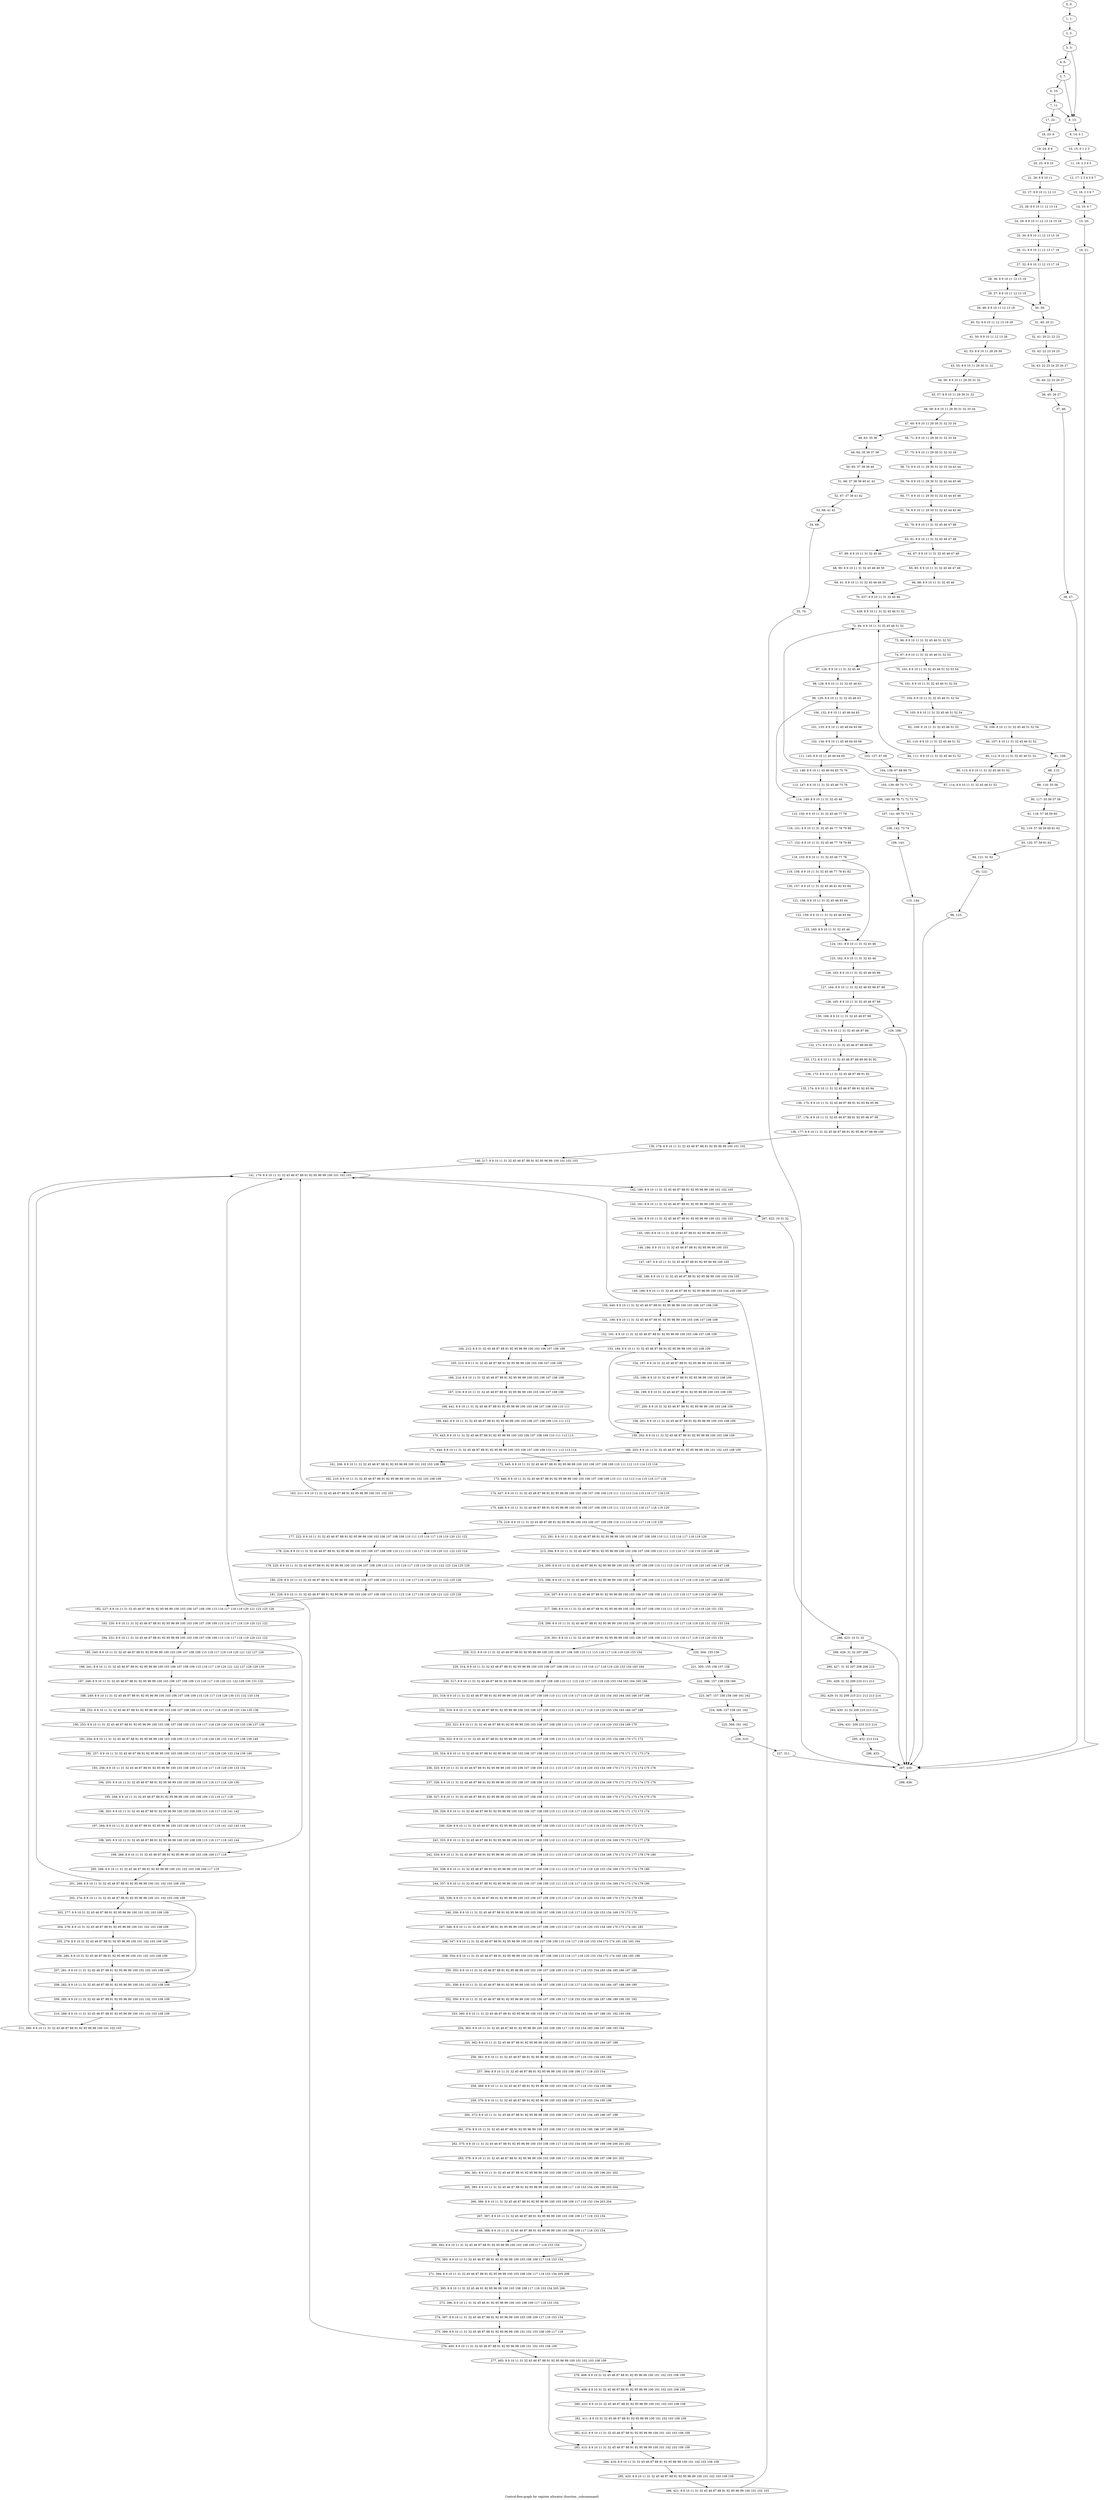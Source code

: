 digraph G {
graph [label="Control-flow-graph for register allocator (function _subcommand)"]
0[label="0, 0: "];
1[label="1, 1: "];
2[label="2, 2: "];
3[label="3, 3: "];
4[label="4, 6: "];
5[label="5, 7: "];
6[label="6, 10: "];
7[label="7, 11: "];
8[label="8, 13: "];
9[label="9, 14: 0 1 "];
10[label="10, 15: 0 1 2 3 "];
11[label="11, 16: 2 3 4 5 "];
12[label="12, 17: 2 3 4 5 6 7 "];
13[label="13, 18: 2 3 6 7 "];
14[label="14, 19: 6 7 "];
15[label="15, 20: "];
16[label="16, 21: "];
17[label="17, 22: "];
18[label="18, 23: 8 "];
19[label="19, 24: 8 9 "];
20[label="20, 25: 8 9 10 "];
21[label="21, 26: 8 9 10 11 "];
22[label="22, 27: 8 9 10 11 12 13 "];
23[label="23, 28: 8 9 10 11 12 13 14 "];
24[label="24, 29: 8 9 10 11 12 13 14 15 16 "];
25[label="25, 30: 8 9 10 11 12 13 15 16 "];
26[label="26, 31: 8 9 10 11 12 13 17 18 "];
27[label="27, 32: 8 9 10 11 12 13 17 18 "];
28[label="28, 36: 8 9 10 11 12 13 19 "];
29[label="29, 37: 8 9 10 11 12 13 19 "];
30[label="30, 39: "];
31[label="31, 40: 20 21 "];
32[label="32, 41: 20 21 22 23 "];
33[label="33, 42: 22 23 24 25 "];
34[label="34, 43: 22 23 24 25 26 27 "];
35[label="35, 44: 22 23 26 27 "];
36[label="36, 45: 26 27 "];
37[label="37, 46: "];
38[label="38, 47: "];
39[label="39, 48: 8 9 10 11 12 13 19 "];
40[label="40, 52: 8 9 10 11 12 13 19 28 "];
41[label="41, 50: 8 9 10 11 12 13 28 "];
42[label="42, 53: 8 9 10 11 28 29 30 "];
43[label="43, 55: 8 9 10 11 29 30 31 32 "];
44[label="44, 56: 8 9 10 11 29 30 31 32 "];
45[label="45, 57: 8 9 10 11 29 30 31 32 "];
46[label="46, 58: 8 9 10 11 29 30 31 32 33 34 "];
47[label="47, 60: 8 9 10 11 29 30 31 32 33 34 "];
48[label="48, 63: 35 36 "];
49[label="49, 64: 35 36 37 38 "];
50[label="50, 65: 37 38 39 40 "];
51[label="51, 66: 37 38 39 40 41 42 "];
52[label="52, 67: 37 38 41 42 "];
53[label="53, 68: 41 42 "];
54[label="54, 69: "];
55[label="55, 70: "];
56[label="56, 71: 8 9 10 11 29 30 31 32 33 34 "];
57[label="57, 75: 8 9 10 11 29 30 31 32 33 34 "];
58[label="58, 73: 8 9 10 11 29 30 31 32 33 34 43 44 "];
59[label="59, 76: 8 9 10 11 29 30 31 32 43 44 45 46 "];
60[label="60, 77: 8 9 10 11 29 30 31 32 43 44 45 46 "];
61[label="61, 78: 8 9 10 11 29 30 31 32 43 44 45 46 "];
62[label="62, 79: 8 9 10 11 31 32 45 46 47 48 "];
63[label="63, 81: 8 9 10 11 31 32 45 46 47 48 "];
64[label="64, 87: 8 9 10 11 31 32 45 46 47 48 "];
65[label="65, 85: 8 9 10 11 31 32 45 46 47 48 "];
66[label="66, 88: 8 9 10 11 31 32 45 46 "];
67[label="67, 89: 8 9 10 11 31 32 45 46 "];
68[label="68, 90: 8 9 10 11 31 32 45 46 49 50 "];
69[label="69, 91: 8 9 10 11 31 32 45 46 49 50 "];
70[label="70, 437: 8 9 10 11 31 32 45 46 "];
71[label="71, 439: 8 9 10 11 31 32 45 46 51 52 "];
72[label="72, 94: 8 9 10 11 31 32 45 46 51 52 "];
73[label="73, 96: 8 9 10 11 31 32 45 46 51 52 53 "];
74[label="74, 97: 8 9 10 11 31 32 45 46 51 52 53 "];
75[label="75, 103: 8 9 10 11 31 32 45 46 51 52 53 54 "];
76[label="76, 101: 8 9 10 11 31 32 45 46 51 52 54 "];
77[label="77, 104: 8 9 10 11 31 32 45 46 51 52 54 "];
78[label="78, 105: 8 9 10 11 31 32 45 46 51 52 54 "];
79[label="79, 106: 8 10 11 31 32 45 46 51 52 54 "];
80[label="80, 107: 8 10 11 31 32 45 46 51 52 "];
81[label="81, 108: "];
82[label="82, 109: 9 10 11 31 32 45 46 51 52 "];
83[label="83, 110: 8 9 10 11 31 32 45 46 51 52 "];
84[label="84, 111: 8 9 10 11 31 32 45 46 51 52 "];
85[label="85, 112: 8 10 11 31 32 45 46 51 52 "];
86[label="86, 113: 8 9 10 11 31 32 45 46 51 52 "];
87[label="87, 114: 8 9 10 11 31 32 45 46 51 52 "];
88[label="88, 115: "];
89[label="89, 116: 55 56 "];
90[label="90, 117: 55 56 57 58 "];
91[label="91, 118: 57 58 59 60 "];
92[label="92, 119: 57 58 59 60 61 62 "];
93[label="93, 120: 57 58 61 62 "];
94[label="94, 121: 61 62 "];
95[label="95, 122: "];
96[label="96, 123: "];
97[label="97, 126: 8 9 10 11 31 32 45 46 "];
98[label="98, 128: 8 9 10 11 31 32 45 46 63 "];
99[label="99, 129: 8 9 10 11 31 32 45 46 63 "];
100[label="100, 132: 8 9 10 11 45 46 64 65 "];
101[label="101, 133: 8 9 10 11 45 46 64 65 66 "];
102[label="102, 134: 8 9 10 11 45 46 64 65 66 "];
103[label="103, 137: 67 68 "];
104[label="104, 138: 67 68 69 70 "];
105[label="105, 139: 69 70 71 72 "];
106[label="106, 140: 69 70 71 72 73 74 "];
107[label="107, 141: 69 70 73 74 "];
108[label="108, 142: 73 74 "];
109[label="109, 143: "];
110[label="110, 144: "];
111[label="111, 145: 8 9 10 11 45 46 64 65 "];
112[label="112, 146: 8 9 10 11 45 46 64 65 75 76 "];
113[label="113, 147: 8 9 10 11 31 32 45 46 75 76 "];
114[label="114, 149: 8 9 10 11 31 32 45 46 "];
115[label="115, 150: 8 9 10 11 31 32 45 46 77 78 "];
116[label="116, 151: 8 9 10 11 31 32 45 46 77 78 79 80 "];
117[label="117, 152: 8 9 10 11 31 32 45 46 77 78 79 80 "];
118[label="118, 153: 8 9 10 11 31 32 45 46 77 78 "];
119[label="119, 156: 8 9 10 11 31 32 45 46 77 78 81 82 "];
120[label="120, 157: 8 9 10 11 31 32 45 46 81 82 83 84 "];
121[label="121, 158: 8 9 10 11 31 32 45 46 83 84 "];
122[label="122, 159: 8 9 10 11 31 32 45 46 83 84 "];
123[label="123, 160: 8 9 10 11 31 32 45 46 "];
124[label="124, 161: 8 9 10 11 31 32 45 46 "];
125[label="125, 162: 8 9 10 11 31 32 45 46 "];
126[label="126, 163: 8 9 10 11 31 32 45 46 85 86 "];
127[label="127, 164: 8 9 10 11 31 32 45 46 85 86 87 88 "];
128[label="128, 165: 8 9 10 11 31 32 45 46 87 88 "];
129[label="129, 168: "];
130[label="130, 169: 8 9 10 11 31 32 45 46 87 88 "];
131[label="131, 170: 8 9 10 11 31 32 45 46 87 88 "];
132[label="132, 171: 8 9 10 11 31 32 45 46 87 88 89 90 "];
133[label="133, 172: 8 9 10 11 31 32 45 46 87 88 89 90 91 92 "];
134[label="134, 173: 8 9 10 11 31 32 45 46 87 88 91 92 "];
135[label="135, 174: 8 9 10 11 31 32 45 46 87 88 91 92 93 94 "];
136[label="136, 175: 8 9 10 11 31 32 45 46 87 88 91 92 93 94 95 96 "];
137[label="137, 176: 8 9 10 11 31 32 45 46 87 88 91 92 95 96 97 98 "];
138[label="138, 177: 8 9 10 11 31 32 45 46 87 88 91 92 95 96 97 98 99 100 "];
139[label="139, 178: 8 9 10 11 31 32 45 46 87 88 91 92 95 96 99 100 101 102 "];
140[label="140, 217: 8 9 10 11 31 32 45 46 87 88 91 92 95 96 99 100 101 102 103 "];
141[label="141, 179: 8 9 10 11 31 32 45 46 87 88 91 92 95 96 99 100 101 102 103 "];
142[label="142, 180: 8 9 10 11 31 32 45 46 87 88 91 92 95 96 99 100 101 102 103 "];
143[label="143, 181: 8 9 10 11 31 32 45 46 87 88 91 92 95 96 99 100 101 102 103 "];
144[label="144, 184: 8 9 10 11 31 32 45 46 87 88 91 92 95 96 99 100 101 102 103 "];
145[label="145, 185: 8 9 10 11 31 32 45 46 87 88 91 92 95 96 99 100 103 "];
146[label="146, 186: 8 9 10 11 31 32 45 46 87 88 91 92 95 96 99 100 103 "];
147[label="147, 187: 8 9 10 11 31 32 45 46 87 88 91 92 95 96 99 100 103 "];
148[label="148, 188: 8 9 10 11 31 32 45 46 87 88 91 92 95 96 99 100 103 104 105 "];
149[label="149, 189: 8 9 10 11 31 32 45 46 87 88 91 92 95 96 99 100 103 104 105 106 107 "];
150[label="150, 440: 8 9 10 11 31 32 45 46 87 88 91 92 95 96 99 100 103 106 107 108 109 "];
151[label="151, 190: 8 9 10 11 31 32 45 46 87 88 91 92 95 96 99 100 103 106 107 108 109 "];
152[label="152, 191: 8 9 10 11 31 32 45 46 87 88 91 92 95 96 99 100 103 106 107 108 109 "];
153[label="153, 194: 8 9 10 11 31 32 45 46 87 88 91 92 95 96 99 100 103 108 109 "];
154[label="154, 197: 8 9 10 31 32 45 46 87 88 91 92 95 96 99 100 103 108 109 "];
155[label="155, 198: 8 9 10 31 32 45 46 87 88 91 92 95 96 99 100 103 108 109 "];
156[label="156, 199: 8 9 10 31 32 45 46 87 88 91 92 95 96 99 100 103 108 109 "];
157[label="157, 200: 8 9 10 31 32 45 46 87 88 91 92 95 96 99 100 103 108 109 "];
158[label="158, 201: 8 9 10 11 31 32 45 46 87 88 91 92 95 96 99 100 103 108 109 "];
159[label="159, 202: 8 9 10 11 31 32 45 46 87 88 91 92 95 96 99 100 103 108 109 "];
160[label="160, 203: 8 9 10 11 31 32 45 46 87 88 91 92 95 96 99 100 101 102 103 108 109 "];
161[label="161, 206: 8 9 10 11 31 32 45 46 87 88 91 92 95 96 99 100 101 102 103 108 109 "];
162[label="162, 210: 8 9 10 11 31 32 45 46 87 88 91 92 95 96 99 100 101 102 103 108 109 "];
163[label="163, 211: 8 9 10 11 31 32 45 46 87 88 91 92 95 96 99 100 101 102 103 "];
164[label="164, 212: 8 9 31 32 45 46 87 88 91 92 95 96 99 100 103 106 107 108 109 "];
165[label="165, 213: 8 9 11 31 32 45 46 87 88 91 92 95 96 99 100 103 106 107 108 109 "];
166[label="166, 214: 8 9 10 11 31 32 45 46 87 88 91 92 95 96 99 100 103 106 107 108 109 "];
167[label="167, 216: 8 9 10 11 31 32 45 46 87 88 91 92 95 96 99 100 103 106 107 108 109 "];
168[label="168, 441: 8 9 10 11 31 32 45 46 87 88 91 92 95 96 99 100 103 106 107 108 109 110 111 "];
169[label="169, 442: 8 9 10 11 31 32 45 46 87 88 91 92 95 96 99 100 103 106 107 108 109 110 111 112 "];
170[label="170, 443: 8 9 10 11 31 32 45 46 87 88 91 92 95 96 99 100 103 106 107 108 109 110 111 112 113 "];
171[label="171, 444: 8 9 10 11 31 32 45 46 87 88 91 92 95 96 99 100 103 106 107 108 109 110 111 112 113 114 "];
172[label="172, 445: 8 9 10 11 31 32 45 46 87 88 91 92 95 96 99 100 103 106 107 108 109 110 111 112 113 114 115 116 "];
173[label="173, 446: 8 9 10 11 31 32 45 46 87 88 91 92 95 96 99 100 103 106 107 108 109 110 111 112 113 114 115 116 117 118 "];
174[label="174, 447: 8 9 10 11 31 32 45 46 87 88 91 92 95 96 99 100 103 106 107 108 109 110 111 112 113 114 115 116 117 118 119 "];
175[label="175, 448: 8 9 10 11 31 32 45 46 87 88 91 92 95 96 99 100 103 106 107 108 109 110 111 112 114 115 116 117 118 119 120 "];
176[label="176, 218: 8 9 10 11 31 32 45 46 87 88 91 92 95 96 99 100 103 106 107 108 109 110 111 115 116 117 118 119 120 "];
177[label="177, 222: 8 9 10 11 31 32 45 46 87 88 91 92 95 96 99 100 103 106 107 108 109 110 111 115 116 117 118 119 120 121 122 "];
178[label="178, 224: 8 9 10 11 31 32 45 46 87 88 91 92 95 96 99 100 103 106 107 108 109 110 111 115 116 117 118 119 120 121 122 123 124 "];
179[label="179, 225: 8 9 10 11 31 32 45 46 87 88 91 92 95 96 99 100 103 106 107 108 109 110 111 115 116 117 118 119 120 121 122 123 124 125 126 "];
180[label="180, 229: 8 9 10 11 31 32 45 46 87 88 91 92 95 96 99 100 103 106 107 108 109 110 111 115 116 117 118 119 120 121 122 125 126 "];
181[label="181, 228: 8 9 10 11 31 32 45 46 87 88 91 92 95 96 99 100 103 106 107 108 109 110 111 115 116 117 118 119 120 121 122 125 126 "];
182[label="182, 227: 8 9 10 11 31 32 45 46 87 88 91 92 95 96 99 100 103 106 107 108 109 115 116 117 118 119 120 121 122 125 126 "];
183[label="183, 230: 8 9 10 11 31 32 45 46 87 88 91 92 95 96 99 100 103 106 107 108 109 115 116 117 118 119 120 121 122 "];
184[label="184, 231: 8 9 10 11 31 32 45 46 87 88 91 92 95 96 99 100 103 106 107 108 109 115 116 117 118 119 120 121 122 "];
185[label="185, 240: 8 9 10 11 31 32 45 46 87 88 91 92 95 96 99 100 103 106 107 108 109 115 116 117 118 119 120 121 122 127 128 "];
186[label="186, 241: 8 9 10 11 31 32 45 46 87 88 91 92 95 96 99 100 103 106 107 108 109 115 116 117 118 120 121 122 127 128 129 130 "];
187[label="187, 248: 8 9 10 11 31 32 45 46 87 88 91 92 95 96 99 100 103 106 107 108 109 115 116 117 118 120 121 122 129 130 131 132 "];
188[label="188, 249: 8 9 10 11 31 32 45 46 87 88 91 92 95 96 99 100 103 106 107 108 109 115 116 117 118 129 130 131 132 133 134 "];
189[label="189, 252: 8 9 10 11 31 32 45 46 87 88 91 92 95 96 99 100 103 106 107 108 109 115 116 117 118 129 130 133 134 135 136 "];
190[label="190, 253: 8 9 10 11 31 32 45 46 87 88 91 92 95 96 99 100 103 106 107 108 109 115 116 117 118 129 130 133 134 135 136 137 138 "];
191[label="191, 254: 8 9 10 11 31 32 45 46 87 88 91 92 95 96 99 100 103 108 109 115 116 117 118 129 130 133 134 137 138 139 140 "];
192[label="192, 257: 8 9 10 11 31 32 45 46 87 88 91 92 95 96 99 100 103 108 109 115 116 117 118 129 130 133 134 139 140 "];
193[label="193, 256: 8 9 10 11 31 32 45 46 87 88 91 92 95 96 99 100 103 108 109 115 116 117 118 129 130 133 134 "];
194[label="194, 255: 8 9 10 11 31 32 45 46 87 88 91 92 95 96 99 100 103 108 109 115 116 117 118 129 130 "];
195[label="195, 258: 8 9 10 11 31 32 45 46 87 88 91 92 95 96 99 100 103 108 109 115 116 117 118 "];
196[label="196, 263: 8 9 10 11 31 32 45 46 87 88 91 92 95 96 99 100 103 108 109 115 116 117 118 141 142 "];
197[label="197, 264: 8 9 10 11 31 32 45 46 87 88 91 92 95 96 99 100 103 108 109 115 116 117 118 141 142 143 144 "];
198[label="198, 265: 8 9 10 11 31 32 45 46 87 88 91 92 95 96 99 100 103 108 109 115 116 117 118 143 144 "];
199[label="199, 266: 8 9 10 11 31 32 45 46 87 88 91 92 95 96 99 100 103 108 109 117 118 "];
200[label="200, 268: 8 9 10 11 31 32 45 46 87 88 91 92 95 96 99 100 101 102 103 108 109 117 118 "];
201[label="201, 269: 8 9 10 11 31 32 45 46 87 88 91 92 95 96 99 100 101 102 103 108 109 "];
202[label="202, 274: 8 9 10 11 31 32 45 46 87 88 91 92 95 96 99 100 101 102 103 108 109 "];
203[label="203, 277: 8 9 10 31 32 45 46 87 88 91 92 95 96 99 100 101 102 103 108 109 "];
204[label="204, 278: 8 9 10 31 32 45 46 87 88 91 92 95 96 99 100 101 102 103 108 109 "];
205[label="205, 279: 8 9 10 31 32 45 46 87 88 91 92 95 96 99 100 101 102 103 108 109 "];
206[label="206, 280: 8 9 10 31 32 45 46 87 88 91 92 95 96 99 100 101 102 103 108 109 "];
207[label="207, 281: 8 9 10 11 31 32 45 46 87 88 91 92 95 96 99 100 101 102 103 108 109 "];
208[label="208, 282: 8 9 10 11 31 32 45 46 87 88 91 92 95 96 99 100 101 102 103 108 109 "];
209[label="209, 285: 8 9 10 11 31 32 45 46 87 88 91 92 95 96 99 100 101 102 103 108 109 "];
210[label="210, 289: 8 9 10 11 31 32 45 46 87 88 91 92 95 96 99 100 101 102 103 108 109 "];
211[label="211, 290: 8 9 10 11 31 32 45 46 87 88 91 92 95 96 99 100 101 102 103 "];
212[label="212, 291: 8 9 10 11 31 32 45 46 87 88 91 92 95 96 99 100 103 106 107 108 109 110 111 115 116 117 118 119 120 "];
213[label="213, 294: 8 9 10 11 31 32 45 46 87 88 91 92 95 96 99 100 103 106 107 108 109 110 111 115 116 117 118 119 120 145 146 "];
214[label="214, 295: 8 9 10 11 31 32 45 46 87 88 91 92 95 96 99 100 103 106 107 108 109 110 111 115 116 117 118 119 120 145 146 147 148 "];
215[label="215, 296: 8 9 10 11 31 32 45 46 87 88 91 92 95 96 99 100 103 106 107 108 109 110 111 115 116 117 118 119 120 147 148 149 150 "];
216[label="216, 297: 8 9 10 11 31 32 45 46 87 88 91 92 95 96 99 100 103 106 107 108 109 110 111 115 116 117 118 119 120 149 150 "];
217[label="217, 298: 8 9 10 11 31 32 45 46 87 88 91 92 95 96 99 100 103 106 107 108 109 110 111 115 116 117 118 119 120 151 152 "];
218[label="218, 299: 8 9 10 11 31 32 45 46 87 88 91 92 95 96 99 100 103 106 107 108 109 110 111 115 116 117 118 119 120 151 152 153 154 "];
219[label="219, 301: 8 9 10 11 31 32 45 46 87 88 91 92 95 96 99 100 103 106 107 108 109 110 111 115 116 117 118 119 120 153 154 "];
220[label="220, 304: 155 156 "];
221[label="221, 305: 155 156 157 158 "];
222[label="222, 306: 157 158 159 160 "];
223[label="223, 307: 157 158 159 160 161 162 "];
224[label="224, 308: 157 158 161 162 "];
225[label="225, 309: 161 162 "];
226[label="226, 310: "];
227[label="227, 311: "];
228[label="228, 312: 8 9 10 11 31 32 45 46 87 88 91 92 95 96 99 100 103 106 107 108 109 110 111 115 116 117 118 119 120 153 154 "];
229[label="229, 314: 8 9 10 11 31 32 45 46 87 88 91 92 95 96 99 100 103 106 107 108 109 110 111 115 116 117 118 119 120 153 154 163 164 "];
230[label="230, 317: 8 9 10 11 31 32 45 46 87 88 91 92 95 96 99 100 103 106 107 108 109 110 111 115 116 117 118 119 120 153 154 163 164 165 166 "];
231[label="231, 318: 8 9 10 11 31 32 45 46 87 88 91 92 95 96 99 100 103 106 107 108 109 110 111 115 116 117 118 119 120 153 154 163 164 165 166 167 168 "];
232[label="232, 319: 8 9 10 11 31 32 45 46 87 88 91 92 95 96 99 100 103 106 107 108 109 110 111 115 116 117 118 119 120 153 154 163 164 167 168 "];
233[label="233, 321: 8 9 10 11 31 32 45 46 87 88 91 92 95 96 99 100 103 106 107 108 109 110 111 115 116 117 118 119 120 153 154 169 170 "];
234[label="234, 322: 8 9 10 11 31 32 45 46 87 88 91 92 95 96 99 100 103 106 107 108 109 110 111 115 116 117 118 119 120 153 154 169 170 171 172 "];
235[label="235, 324: 8 9 10 11 31 32 45 46 87 88 91 92 95 96 99 100 103 106 107 108 109 110 111 115 116 117 118 119 120 153 154 169 170 171 172 173 174 "];
236[label="236, 325: 8 9 10 11 31 32 45 46 87 88 91 92 95 96 99 100 103 106 107 108 109 110 111 115 116 117 118 119 120 153 154 169 170 171 172 173 174 175 176 "];
237[label="237, 328: 8 9 10 11 31 32 45 46 87 88 91 92 95 96 99 100 103 106 107 108 109 110 111 115 116 117 118 119 120 153 154 169 170 171 172 173 174 175 176 "];
238[label="238, 327: 8 9 10 11 31 32 45 46 87 88 91 92 95 96 99 100 103 106 107 108 109 110 111 115 116 117 118 119 120 153 154 169 170 171 172 173 174 175 176 "];
239[label="239, 326: 8 9 10 11 31 32 45 46 87 88 91 92 95 96 99 100 103 106 107 108 109 110 111 115 116 117 118 119 120 153 154 169 170 171 172 173 174 "];
240[label="240, 329: 8 9 10 11 31 32 45 46 87 88 91 92 95 96 99 100 103 106 107 108 109 110 111 115 116 117 118 119 120 153 154 169 170 173 174 "];
241[label="241, 333: 8 9 10 11 31 32 45 46 87 88 91 92 95 96 99 100 103 106 107 108 109 110 111 115 116 117 118 119 120 153 154 169 170 173 174 177 178 "];
242[label="242, 334: 8 9 10 11 31 32 45 46 87 88 91 92 95 96 99 100 103 106 107 108 109 110 111 115 116 117 118 119 120 153 154 169 170 173 174 177 178 179 180 "];
243[label="243, 338: 8 9 10 11 31 32 45 46 87 88 91 92 95 96 99 100 103 106 107 108 109 110 111 115 116 117 118 119 120 153 154 169 170 173 174 179 180 "];
244[label="244, 337: 8 9 10 11 31 32 45 46 87 88 91 92 95 96 99 100 103 106 107 108 109 110 111 115 116 117 118 119 120 153 154 169 170 173 174 179 180 "];
245[label="245, 336: 8 9 10 11 31 32 45 46 87 88 91 92 95 96 99 100 103 106 107 108 109 115 116 117 118 119 120 153 154 169 170 173 174 179 180 "];
246[label="246, 339: 8 9 10 11 31 32 45 46 87 88 91 92 95 96 99 100 103 106 107 108 109 115 116 117 118 119 120 153 154 169 170 173 174 "];
247[label="247, 346: 8 9 10 11 31 32 45 46 87 88 91 92 95 96 99 100 103 106 107 108 109 115 116 117 118 119 120 153 154 169 170 173 174 181 182 "];
248[label="248, 347: 8 9 10 11 31 32 45 46 87 88 91 92 95 96 99 100 103 106 107 108 109 115 116 117 118 120 153 154 173 174 181 182 183 184 "];
249[label="249, 354: 8 9 10 11 31 32 45 46 87 88 91 92 95 96 99 100 103 106 107 108 109 115 116 117 118 120 153 154 173 174 183 184 185 186 "];
250[label="250, 355: 8 9 10 11 31 32 45 46 87 88 91 92 95 96 99 100 103 106 107 108 109 115 116 117 118 153 154 183 184 185 186 187 188 "];
251[label="251, 358: 8 9 10 11 31 32 45 46 87 88 91 92 95 96 99 100 103 106 107 108 109 115 116 117 118 153 154 183 184 187 188 189 190 "];
252[label="252, 359: 8 9 10 11 31 32 45 46 87 88 91 92 95 96 99 100 103 106 107 108 109 117 118 153 154 183 184 187 188 189 190 191 192 "];
253[label="253, 360: 8 9 10 11 31 32 45 46 87 88 91 92 95 96 99 100 103 108 109 117 118 153 154 183 184 187 188 191 192 193 194 "];
254[label="254, 363: 8 9 10 11 31 32 45 46 87 88 91 92 95 96 99 100 103 108 109 117 118 153 154 183 184 187 188 193 194 "];
255[label="255, 362: 8 9 10 11 31 32 45 46 87 88 91 92 95 96 99 100 103 108 109 117 118 153 154 183 184 187 188 "];
256[label="256, 361: 8 9 10 11 31 32 45 46 87 88 91 92 95 96 99 100 103 108 109 117 118 153 154 183 184 "];
257[label="257, 364: 8 9 10 11 31 32 45 46 87 88 91 92 95 96 99 100 103 108 109 117 118 153 154 "];
258[label="258, 369: 8 9 10 11 31 32 45 46 87 88 91 92 95 96 99 100 103 108 109 117 118 153 154 195 196 "];
259[label="259, 370: 8 9 10 11 31 32 45 46 87 88 91 92 95 96 99 100 103 108 109 117 118 153 154 195 196 "];
260[label="260, 372: 8 9 10 11 31 32 45 46 87 88 91 92 95 96 99 100 103 108 109 117 118 153 154 195 196 197 198 "];
261[label="261, 374: 8 9 10 11 31 32 45 46 87 88 91 92 95 96 99 100 103 108 109 117 118 153 154 195 196 197 198 199 200 "];
262[label="262, 375: 8 9 10 11 31 32 45 46 87 88 91 92 95 96 99 100 103 108 109 117 118 153 154 195 196 197 198 199 200 201 202 "];
263[label="263, 376: 8 9 10 11 31 32 45 46 87 88 91 92 95 96 99 100 103 108 109 117 118 153 154 195 196 197 198 201 202 "];
264[label="264, 381: 8 9 10 11 31 32 45 46 87 88 91 92 95 96 99 100 103 108 109 117 118 153 154 195 196 201 202 "];
265[label="265, 385: 8 9 10 11 31 32 45 46 87 88 91 92 95 96 99 100 103 108 109 117 118 153 154 195 196 203 204 "];
266[label="266, 386: 8 9 10 11 31 32 45 46 87 88 91 92 95 96 99 100 103 108 109 117 118 153 154 203 204 "];
267[label="267, 387: 8 9 10 11 31 32 45 46 87 88 91 92 95 96 99 100 103 108 109 117 118 153 154 "];
268[label="268, 388: 8 9 10 11 31 32 45 46 87 88 91 92 95 96 99 100 103 108 109 117 118 153 154 "];
269[label="269, 392: 8 9 10 11 31 32 45 46 87 88 91 92 95 96 99 100 103 108 109 117 118 153 154 "];
270[label="270, 393: 8 9 10 11 31 32 45 46 87 88 91 92 95 96 99 100 103 108 109 117 118 153 154 "];
271[label="271, 394: 8 9 10 11 31 32 45 46 87 88 91 92 95 96 99 100 103 108 109 117 118 153 154 205 206 "];
272[label="272, 395: 8 9 10 11 31 32 45 46 91 92 95 96 99 100 103 108 109 117 118 153 154 205 206 "];
273[label="273, 396: 8 9 10 11 31 32 45 46 91 92 95 96 99 100 103 108 109 117 118 153 154 "];
274[label="274, 397: 8 9 10 11 31 32 45 46 87 88 91 92 95 96 99 100 103 108 109 117 118 153 154 "];
275[label="275, 399: 8 9 10 11 31 32 45 46 87 88 91 92 95 96 99 100 101 102 103 108 109 117 118 "];
276[label="276, 400: 8 9 10 11 31 32 45 46 87 88 91 92 95 96 99 100 101 102 103 108 109 "];
277[label="277, 405: 8 9 10 11 31 32 45 46 87 88 91 92 95 96 99 100 101 102 103 108 109 "];
278[label="278, 408: 8 9 10 31 32 45 46 87 88 91 92 95 96 99 100 101 102 103 108 109 "];
279[label="279, 409: 8 9 10 31 32 45 46 87 88 91 92 95 96 99 100 101 102 103 108 109 "];
280[label="280, 410: 8 9 10 31 32 45 46 87 88 91 92 95 96 99 100 101 102 103 108 109 "];
281[label="281, 411: 8 9 10 31 32 45 46 87 88 91 92 95 96 99 100 101 102 103 108 109 "];
282[label="282, 412: 8 9 10 11 31 32 45 46 87 88 91 92 95 96 99 100 101 102 103 108 109 "];
283[label="283, 413: 8 9 10 11 31 32 45 46 87 88 91 92 95 96 99 100 101 102 103 108 109 "];
284[label="284, 416: 8 9 10 11 31 32 45 46 87 88 91 92 95 96 99 100 101 102 103 108 109 "];
285[label="285, 420: 8 9 10 11 31 32 45 46 87 88 91 92 95 96 99 100 101 102 103 108 109 "];
286[label="286, 421: 8 9 10 11 31 32 45 46 87 88 91 92 95 96 99 100 101 102 103 "];
287[label="287, 422: 10 31 32 "];
288[label="288, 423: 10 31 32 "];
289[label="289, 426: 31 32 207 208 "];
290[label="290, 427: 31 32 207 208 209 210 "];
291[label="291, 428: 31 32 209 210 211 212 "];
292[label="292, 429: 31 32 209 210 211 212 213 214 "];
293[label="293, 430: 31 32 209 210 213 214 "];
294[label="294, 431: 209 210 213 214 "];
295[label="295, 432: 213 214 "];
296[label="296, 433: "];
297[label="297, 435: "];
298[label="298, 436: "];
0->1 ;
1->2 ;
2->3 ;
3->4 ;
3->8 ;
4->5 ;
5->6 ;
5->8 ;
6->7 ;
7->8 ;
7->17 ;
8->9 ;
9->10 ;
10->11 ;
11->12 ;
12->13 ;
13->14 ;
14->15 ;
15->16 ;
16->297 ;
17->18 ;
18->19 ;
19->20 ;
20->21 ;
21->22 ;
22->23 ;
23->24 ;
24->25 ;
25->26 ;
26->27 ;
27->28 ;
27->30 ;
28->29 ;
29->30 ;
29->39 ;
30->31 ;
31->32 ;
32->33 ;
33->34 ;
34->35 ;
35->36 ;
36->37 ;
37->38 ;
38->297 ;
39->40 ;
40->41 ;
41->42 ;
42->43 ;
43->44 ;
44->45 ;
45->46 ;
46->47 ;
47->48 ;
47->56 ;
48->49 ;
49->50 ;
50->51 ;
51->52 ;
52->53 ;
53->54 ;
54->55 ;
55->297 ;
56->57 ;
57->58 ;
58->59 ;
59->60 ;
60->61 ;
61->62 ;
62->63 ;
63->64 ;
63->67 ;
64->65 ;
65->66 ;
66->70 ;
67->68 ;
68->69 ;
69->70 ;
70->71 ;
71->72 ;
72->73 ;
73->74 ;
74->75 ;
74->97 ;
75->76 ;
76->77 ;
77->78 ;
78->79 ;
78->82 ;
79->80 ;
80->81 ;
80->85 ;
81->88 ;
82->83 ;
83->84 ;
84->72 ;
85->86 ;
86->87 ;
87->72 ;
88->89 ;
89->90 ;
90->91 ;
91->92 ;
92->93 ;
93->94 ;
94->95 ;
95->96 ;
96->297 ;
97->98 ;
98->99 ;
99->100 ;
99->114 ;
100->101 ;
101->102 ;
102->103 ;
102->111 ;
103->104 ;
104->105 ;
105->106 ;
106->107 ;
107->108 ;
108->109 ;
109->110 ;
110->297 ;
111->112 ;
112->113 ;
113->114 ;
114->115 ;
115->116 ;
116->117 ;
117->118 ;
118->119 ;
118->124 ;
119->120 ;
120->121 ;
121->122 ;
122->123 ;
123->124 ;
124->125 ;
125->126 ;
126->127 ;
127->128 ;
128->129 ;
128->130 ;
129->297 ;
130->131 ;
131->132 ;
132->133 ;
133->134 ;
134->135 ;
135->136 ;
136->137 ;
137->138 ;
138->139 ;
139->140 ;
140->141 ;
141->142 ;
142->143 ;
143->144 ;
143->287 ;
144->145 ;
145->146 ;
146->147 ;
147->148 ;
148->149 ;
149->150 ;
150->151 ;
151->152 ;
152->153 ;
152->164 ;
153->154 ;
153->159 ;
154->155 ;
155->156 ;
156->157 ;
157->158 ;
158->159 ;
159->160 ;
160->161 ;
161->162 ;
162->163 ;
163->141 ;
164->165 ;
165->166 ;
166->167 ;
167->168 ;
168->169 ;
169->170 ;
170->171 ;
171->172 ;
172->173 ;
173->174 ;
174->175 ;
175->176 ;
176->177 ;
176->212 ;
177->178 ;
178->179 ;
179->180 ;
180->181 ;
181->182 ;
182->183 ;
183->184 ;
184->185 ;
184->199 ;
185->186 ;
186->187 ;
187->188 ;
188->189 ;
189->190 ;
190->191 ;
191->192 ;
192->193 ;
193->194 ;
194->195 ;
195->196 ;
196->197 ;
197->198 ;
198->199 ;
199->200 ;
200->201 ;
201->202 ;
201->141 ;
202->203 ;
202->208 ;
203->204 ;
204->205 ;
205->206 ;
206->207 ;
207->208 ;
208->209 ;
209->210 ;
210->211 ;
211->141 ;
212->213 ;
213->214 ;
214->215 ;
215->216 ;
216->217 ;
217->218 ;
218->219 ;
219->220 ;
219->228 ;
220->221 ;
221->222 ;
222->223 ;
223->224 ;
224->225 ;
225->226 ;
226->227 ;
227->297 ;
228->229 ;
229->230 ;
230->231 ;
231->232 ;
232->233 ;
233->234 ;
234->235 ;
235->236 ;
236->237 ;
237->238 ;
238->239 ;
239->240 ;
240->241 ;
241->242 ;
242->243 ;
243->244 ;
244->245 ;
245->246 ;
246->247 ;
247->248 ;
248->249 ;
249->250 ;
250->251 ;
251->252 ;
252->253 ;
253->254 ;
254->255 ;
255->256 ;
256->257 ;
257->258 ;
258->259 ;
259->260 ;
260->261 ;
261->262 ;
262->263 ;
263->264 ;
264->265 ;
265->266 ;
266->267 ;
267->268 ;
268->269 ;
268->270 ;
269->270 ;
270->271 ;
271->272 ;
272->273 ;
273->274 ;
274->275 ;
275->276 ;
276->277 ;
276->141 ;
277->278 ;
277->283 ;
278->279 ;
279->280 ;
280->281 ;
281->282 ;
282->283 ;
283->284 ;
284->285 ;
285->286 ;
286->141 ;
287->288 ;
288->289 ;
288->297 ;
289->290 ;
290->291 ;
291->292 ;
292->293 ;
293->294 ;
294->295 ;
295->296 ;
296->297 ;
297->298 ;
}
